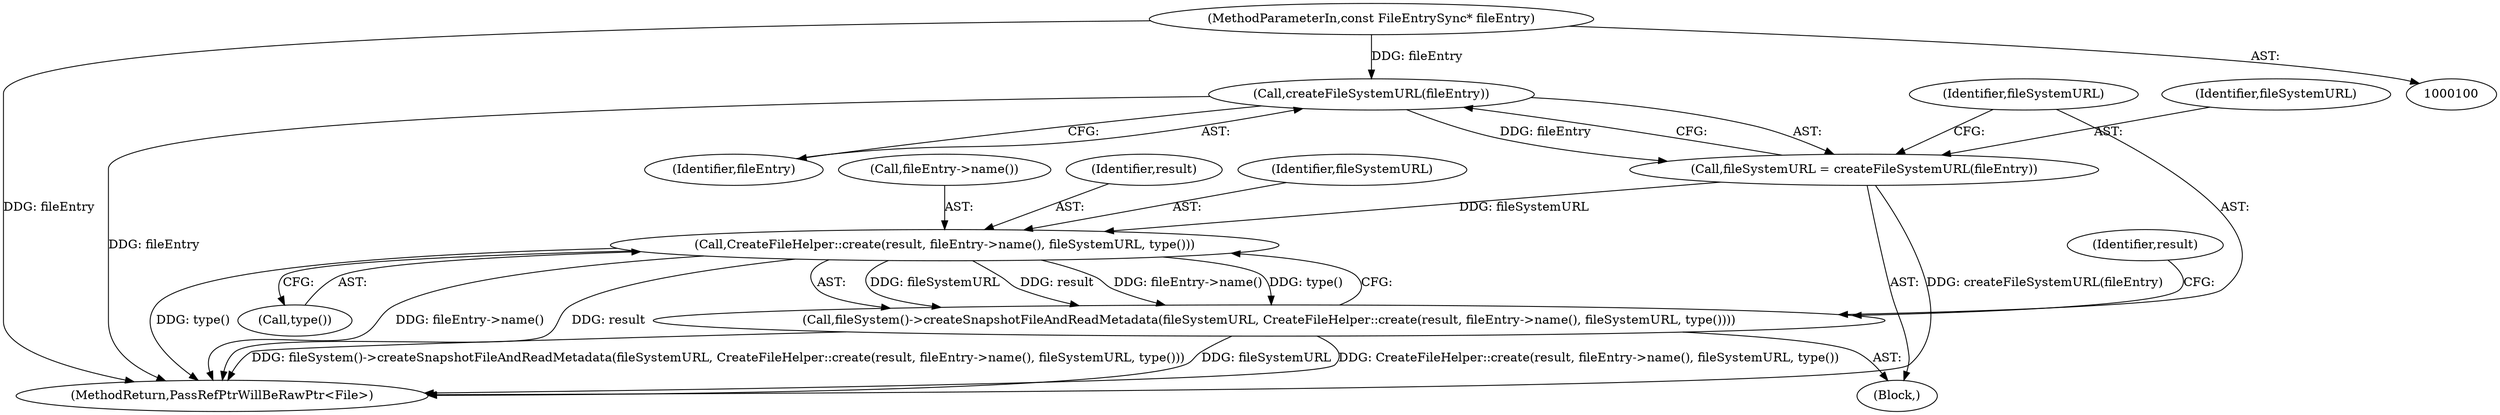 digraph "0_Chrome_02c8303512ebed345011f7b545e2f418799be2f0_2@API" {
"1000107" [label="(Call,createFileSystemURL(fileEntry))"];
"1000101" [label="(MethodParameterIn,const FileEntrySync* fileEntry)"];
"1000105" [label="(Call,fileSystemURL = createFileSystemURL(fileEntry))"];
"1000112" [label="(Call,CreateFileHelper::create(result, fileEntry->name(), fileSystemURL, type()))"];
"1000110" [label="(Call,fileSystem()->createSnapshotFileAndReadMetadata(fileSystemURL, CreateFileHelper::create(result, fileEntry->name(), fileSystemURL, type())))"];
"1000135" [label="(MethodReturn,PassRefPtrWillBeRawPtr<File>)"];
"1000108" [label="(Identifier,fileEntry)"];
"1000114" [label="(Call,fileEntry->name())"];
"1000111" [label="(Identifier,fileSystemURL)"];
"1000113" [label="(Identifier,result)"];
"1000106" [label="(Identifier,fileSystemURL)"];
"1000112" [label="(Call,CreateFileHelper::create(result, fileEntry->name(), fileSystemURL, type()))"];
"1000105" [label="(Call,fileSystemURL = createFileSystemURL(fileEntry))"];
"1000103" [label="(Block,)"];
"1000110" [label="(Call,fileSystem()->createSnapshotFileAndReadMetadata(fileSystemURL, CreateFileHelper::create(result, fileEntry->name(), fileSystemURL, type())))"];
"1000115" [label="(Identifier,fileSystemURL)"];
"1000119" [label="(Identifier,result)"];
"1000116" [label="(Call,type())"];
"1000107" [label="(Call,createFileSystemURL(fileEntry))"];
"1000101" [label="(MethodParameterIn,const FileEntrySync* fileEntry)"];
"1000107" -> "1000105"  [label="AST: "];
"1000107" -> "1000108"  [label="CFG: "];
"1000108" -> "1000107"  [label="AST: "];
"1000105" -> "1000107"  [label="CFG: "];
"1000107" -> "1000135"  [label="DDG: fileEntry"];
"1000107" -> "1000105"  [label="DDG: fileEntry"];
"1000101" -> "1000107"  [label="DDG: fileEntry"];
"1000101" -> "1000100"  [label="AST: "];
"1000101" -> "1000135"  [label="DDG: fileEntry"];
"1000105" -> "1000103"  [label="AST: "];
"1000106" -> "1000105"  [label="AST: "];
"1000111" -> "1000105"  [label="CFG: "];
"1000105" -> "1000135"  [label="DDG: createFileSystemURL(fileEntry)"];
"1000105" -> "1000112"  [label="DDG: fileSystemURL"];
"1000112" -> "1000110"  [label="AST: "];
"1000112" -> "1000116"  [label="CFG: "];
"1000113" -> "1000112"  [label="AST: "];
"1000114" -> "1000112"  [label="AST: "];
"1000115" -> "1000112"  [label="AST: "];
"1000116" -> "1000112"  [label="AST: "];
"1000110" -> "1000112"  [label="CFG: "];
"1000112" -> "1000135"  [label="DDG: fileEntry->name()"];
"1000112" -> "1000135"  [label="DDG: result"];
"1000112" -> "1000135"  [label="DDG: type()"];
"1000112" -> "1000110"  [label="DDG: fileSystemURL"];
"1000112" -> "1000110"  [label="DDG: result"];
"1000112" -> "1000110"  [label="DDG: fileEntry->name()"];
"1000112" -> "1000110"  [label="DDG: type()"];
"1000110" -> "1000103"  [label="AST: "];
"1000111" -> "1000110"  [label="AST: "];
"1000119" -> "1000110"  [label="CFG: "];
"1000110" -> "1000135"  [label="DDG: CreateFileHelper::create(result, fileEntry->name(), fileSystemURL, type())"];
"1000110" -> "1000135"  [label="DDG: fileSystem()->createSnapshotFileAndReadMetadata(fileSystemURL, CreateFileHelper::create(result, fileEntry->name(), fileSystemURL, type()))"];
"1000110" -> "1000135"  [label="DDG: fileSystemURL"];
}
